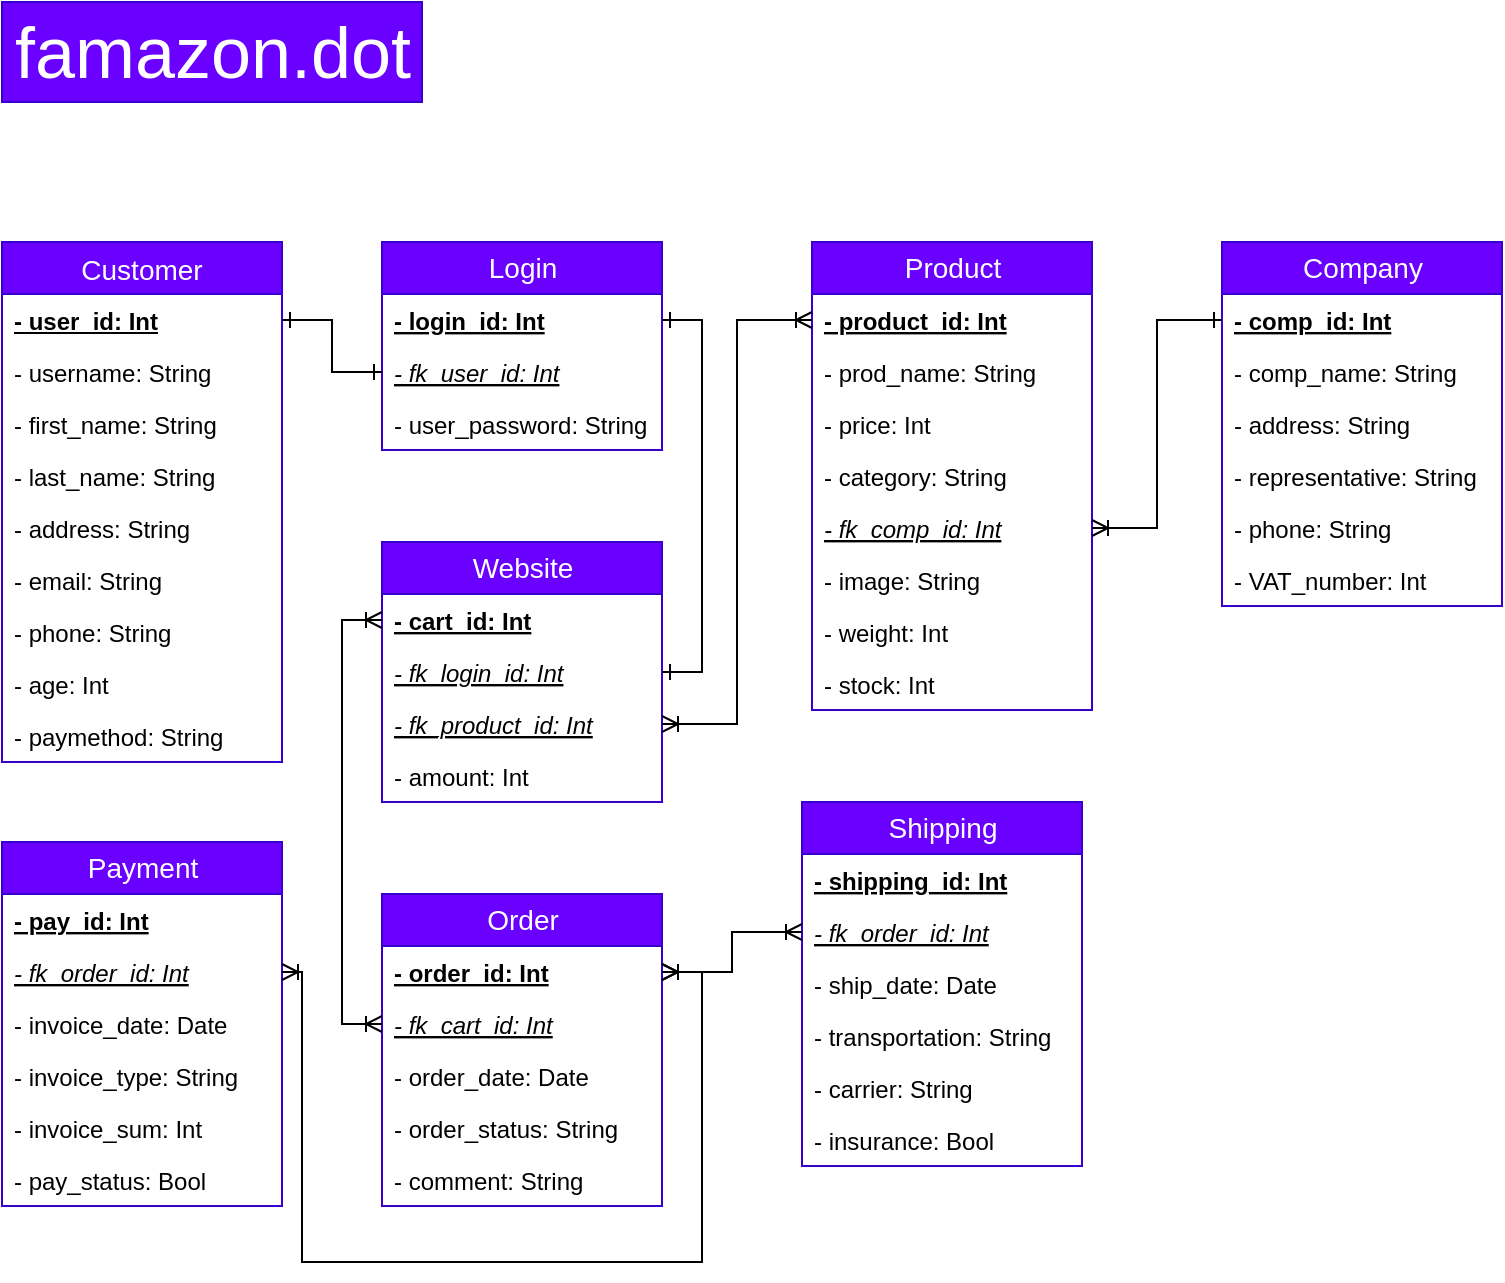<mxfile>
    <diagram id="3_Gr3MqYbImkm9S-zuxT" name="Page-1">
        <mxGraphModel dx="806" dy="670" grid="1" gridSize="10" guides="1" tooltips="1" connect="1" arrows="1" fold="1" page="1" pageScale="1" pageWidth="1169" pageHeight="1654" math="0" shadow="0">
            <root>
                <mxCell id="0"/>
                <mxCell id="1" parent="0"/>
                <mxCell id="10" value="famazon.dot" style="text;html=1;align=center;verticalAlign=middle;resizable=0;points=[];autosize=1;fontSize=36;fillColor=#6a00ff;strokeColor=#3700CC;fontColor=#ffffff;" parent="1" vertex="1">
                    <mxGeometry x="40" y="40" width="210" height="50" as="geometry"/>
                </mxCell>
                <mxCell id="187" value="Customer" style="swimlane;fontStyle=0;childLayout=stackLayout;horizontal=1;startSize=26;fillColor=#6a00ff;horizontalStack=0;resizeParent=1;resizeParentMax=0;resizeLast=0;collapsible=1;marginBottom=0;fontSize=14;strokeColor=#3700CC;fontColor=#ffffff;" parent="1" vertex="1">
                    <mxGeometry x="40" y="160" width="140" height="260" as="geometry">
                        <mxRectangle x="40" y="160" width="100" height="26" as="alternateBounds"/>
                    </mxGeometry>
                </mxCell>
                <mxCell id="188" value="&lt;b&gt;- user_id: Int&lt;/b&gt;" style="text;align=left;verticalAlign=top;spacingLeft=4;spacingRight=4;overflow=hidden;rotatable=0;points=[[0,0.5],[1,0.5]];portConstraint=eastwest;fontStyle=4;html=1;" parent="187" vertex="1">
                    <mxGeometry y="26" width="140" height="26" as="geometry"/>
                </mxCell>
                <mxCell id="191" value="- username: String" style="text;strokeColor=none;fillColor=none;align=left;verticalAlign=top;spacingLeft=4;spacingRight=4;overflow=hidden;rotatable=0;points=[[0,0.5],[1,0.5]];portConstraint=eastwest;" parent="187" vertex="1">
                    <mxGeometry y="52" width="140" height="26" as="geometry"/>
                </mxCell>
                <mxCell id="189" value="- first_name: String" style="text;strokeColor=none;fillColor=none;align=left;verticalAlign=top;spacingLeft=4;spacingRight=4;overflow=hidden;rotatable=0;points=[[0,0.5],[1,0.5]];portConstraint=eastwest;" parent="187" vertex="1">
                    <mxGeometry y="78" width="140" height="26" as="geometry"/>
                </mxCell>
                <mxCell id="190" value="- last_name: String" style="text;strokeColor=none;fillColor=none;align=left;verticalAlign=top;spacingLeft=4;spacingRight=4;overflow=hidden;rotatable=0;points=[[0,0.5],[1,0.5]];portConstraint=eastwest;" parent="187" vertex="1">
                    <mxGeometry y="104" width="140" height="26" as="geometry"/>
                </mxCell>
                <mxCell id="192" value="- address: String" style="text;strokeColor=none;fillColor=none;align=left;verticalAlign=top;spacingLeft=4;spacingRight=4;overflow=hidden;rotatable=0;points=[[0,0.5],[1,0.5]];portConstraint=eastwest;" parent="187" vertex="1">
                    <mxGeometry y="130" width="140" height="26" as="geometry"/>
                </mxCell>
                <mxCell id="193" value="- email: String" style="text;strokeColor=none;fillColor=none;align=left;verticalAlign=top;spacingLeft=4;spacingRight=4;overflow=hidden;rotatable=0;points=[[0,0.5],[1,0.5]];portConstraint=eastwest;" parent="187" vertex="1">
                    <mxGeometry y="156" width="140" height="26" as="geometry"/>
                </mxCell>
                <mxCell id="194" value="- phone: String" style="text;strokeColor=none;fillColor=none;align=left;verticalAlign=top;spacingLeft=4;spacingRight=4;overflow=hidden;rotatable=0;points=[[0,0.5],[1,0.5]];portConstraint=eastwest;" parent="187" vertex="1">
                    <mxGeometry y="182" width="140" height="26" as="geometry"/>
                </mxCell>
                <mxCell id="195" value="- age: Int" style="text;strokeColor=none;fillColor=none;align=left;verticalAlign=top;spacingLeft=4;spacingRight=4;overflow=hidden;rotatable=0;points=[[0,0.5],[1,0.5]];portConstraint=eastwest;" parent="187" vertex="1">
                    <mxGeometry y="208" width="140" height="26" as="geometry"/>
                </mxCell>
                <mxCell id="196" value="- paymethod: String" style="text;strokeColor=none;fillColor=none;align=left;verticalAlign=top;spacingLeft=4;spacingRight=4;overflow=hidden;rotatable=0;points=[[0,0.5],[1,0.5]];portConstraint=eastwest;" parent="187" vertex="1">
                    <mxGeometry y="234" width="140" height="26" as="geometry"/>
                </mxCell>
                <mxCell id="203" value="Login" style="swimlane;fontStyle=0;childLayout=stackLayout;horizontal=1;startSize=26;fillColor=#6a00ff;horizontalStack=0;resizeParent=1;resizeParentMax=0;resizeLast=0;collapsible=1;marginBottom=0;strokeColor=#3700CC;fontSize=14;html=1;fontColor=#ffffff;" parent="1" vertex="1">
                    <mxGeometry x="230" y="160" width="140" height="104" as="geometry"/>
                </mxCell>
                <mxCell id="204" value="- login_id: Int" style="text;strokeColor=none;fillColor=none;align=left;verticalAlign=top;spacingLeft=4;spacingRight=4;overflow=hidden;rotatable=0;points=[[0,0.5],[1,0.5]];portConstraint=eastwest;fontStyle=5" parent="203" vertex="1">
                    <mxGeometry y="26" width="140" height="26" as="geometry"/>
                </mxCell>
                <mxCell id="205" value="- fk_user_id: Int" style="text;strokeColor=none;fillColor=none;align=left;verticalAlign=top;spacingLeft=4;spacingRight=4;overflow=hidden;rotatable=0;points=[[0,0.5],[1,0.5]];portConstraint=eastwest;fontStyle=6" parent="203" vertex="1">
                    <mxGeometry y="52" width="140" height="26" as="geometry"/>
                </mxCell>
                <mxCell id="206" value="- user_password: String" style="text;strokeColor=none;fillColor=none;align=left;verticalAlign=top;spacingLeft=4;spacingRight=4;overflow=hidden;rotatable=0;points=[[0,0.5],[1,0.5]];portConstraint=eastwest;" parent="203" vertex="1">
                    <mxGeometry y="78" width="140" height="26" as="geometry"/>
                </mxCell>
                <mxCell id="208" value="Product" style="swimlane;fontStyle=0;childLayout=stackLayout;horizontal=1;startSize=26;fillColor=#6a00ff;horizontalStack=0;resizeParent=1;resizeParentMax=0;resizeLast=0;collapsible=1;marginBottom=0;strokeColor=#3700CC;fontSize=14;html=1;fontColor=#ffffff;" parent="1" vertex="1">
                    <mxGeometry x="445" y="160" width="140" height="234" as="geometry"/>
                </mxCell>
                <mxCell id="209" value="- product_id: Int" style="text;strokeColor=none;fillColor=none;align=left;verticalAlign=top;spacingLeft=4;spacingRight=4;overflow=hidden;rotatable=0;points=[[0,0.5],[1,0.5]];portConstraint=eastwest;fontStyle=5" parent="208" vertex="1">
                    <mxGeometry y="26" width="140" height="26" as="geometry"/>
                </mxCell>
                <mxCell id="210" value="- prod_name: String" style="text;strokeColor=none;fillColor=none;align=left;verticalAlign=top;spacingLeft=4;spacingRight=4;overflow=hidden;rotatable=0;points=[[0,0.5],[1,0.5]];portConstraint=eastwest;" parent="208" vertex="1">
                    <mxGeometry y="52" width="140" height="26" as="geometry"/>
                </mxCell>
                <mxCell id="218" value="- price: Int" style="text;strokeColor=none;fillColor=none;align=left;verticalAlign=top;spacingLeft=4;spacingRight=4;overflow=hidden;rotatable=0;points=[[0,0.5],[1,0.5]];portConstraint=eastwest;" parent="208" vertex="1">
                    <mxGeometry y="78" width="140" height="26" as="geometry"/>
                </mxCell>
                <mxCell id="211" value="- category: String" style="text;strokeColor=none;fillColor=none;align=left;verticalAlign=top;spacingLeft=4;spacingRight=4;overflow=hidden;rotatable=0;points=[[0,0.5],[1,0.5]];portConstraint=eastwest;" parent="208" vertex="1">
                    <mxGeometry y="104" width="140" height="26" as="geometry"/>
                </mxCell>
                <mxCell id="212" value="- fk_comp_id: Int" style="text;strokeColor=none;fillColor=none;align=left;verticalAlign=top;spacingLeft=4;spacingRight=4;overflow=hidden;rotatable=0;points=[[0,0.5],[1,0.5]];portConstraint=eastwest;fontStyle=6" parent="208" vertex="1">
                    <mxGeometry y="130" width="140" height="26" as="geometry"/>
                </mxCell>
                <mxCell id="213" value="- image: String" style="text;strokeColor=none;fillColor=none;align=left;verticalAlign=top;spacingLeft=4;spacingRight=4;overflow=hidden;rotatable=0;points=[[0,0.5],[1,0.5]];portConstraint=eastwest;" parent="208" vertex="1">
                    <mxGeometry y="156" width="140" height="26" as="geometry"/>
                </mxCell>
                <mxCell id="214" value="- weight: Int" style="text;strokeColor=none;fillColor=none;align=left;verticalAlign=top;spacingLeft=4;spacingRight=4;overflow=hidden;rotatable=0;points=[[0,0.5],[1,0.5]];portConstraint=eastwest;" parent="208" vertex="1">
                    <mxGeometry y="182" width="140" height="26" as="geometry"/>
                </mxCell>
                <mxCell id="215" value="- stock: Int" style="text;strokeColor=none;fillColor=none;align=left;verticalAlign=top;spacingLeft=4;spacingRight=4;overflow=hidden;rotatable=0;points=[[0,0.5],[1,0.5]];portConstraint=eastwest;" parent="208" vertex="1">
                    <mxGeometry y="208" width="140" height="26" as="geometry"/>
                </mxCell>
                <mxCell id="219" value="Company" style="swimlane;fontStyle=0;childLayout=stackLayout;horizontal=1;startSize=26;fillColor=#6a00ff;horizontalStack=0;resizeParent=1;resizeParentMax=0;resizeLast=0;collapsible=1;marginBottom=0;strokeColor=#3700CC;fontSize=14;html=1;fontColor=#ffffff;" parent="1" vertex="1">
                    <mxGeometry x="650" y="160" width="140" height="182" as="geometry"/>
                </mxCell>
                <mxCell id="220" value="- comp_id: Int" style="text;strokeColor=none;fillColor=none;align=left;verticalAlign=top;spacingLeft=4;spacingRight=4;overflow=hidden;rotatable=0;points=[[0,0.5],[1,0.5]];portConstraint=eastwest;fontStyle=5" parent="219" vertex="1">
                    <mxGeometry y="26" width="140" height="26" as="geometry"/>
                </mxCell>
                <mxCell id="221" value="- comp_name: String" style="text;strokeColor=none;fillColor=none;align=left;verticalAlign=top;spacingLeft=4;spacingRight=4;overflow=hidden;rotatable=0;points=[[0,0.5],[1,0.5]];portConstraint=eastwest;" parent="219" vertex="1">
                    <mxGeometry y="52" width="140" height="26" as="geometry"/>
                </mxCell>
                <mxCell id="223" value="- address: String" style="text;strokeColor=none;fillColor=none;align=left;verticalAlign=top;spacingLeft=4;spacingRight=4;overflow=hidden;rotatable=0;points=[[0,0.5],[1,0.5]];portConstraint=eastwest;" parent="219" vertex="1">
                    <mxGeometry y="78" width="140" height="26" as="geometry"/>
                </mxCell>
                <mxCell id="224" value="- representative: String" style="text;strokeColor=none;fillColor=none;align=left;verticalAlign=top;spacingLeft=4;spacingRight=4;overflow=hidden;rotatable=0;points=[[0,0.5],[1,0.5]];portConstraint=eastwest;" parent="219" vertex="1">
                    <mxGeometry y="104" width="140" height="26" as="geometry"/>
                </mxCell>
                <mxCell id="225" value="- phone: String" style="text;strokeColor=none;fillColor=none;align=left;verticalAlign=top;spacingLeft=4;spacingRight=4;overflow=hidden;rotatable=0;points=[[0,0.5],[1,0.5]];portConstraint=eastwest;" parent="219" vertex="1">
                    <mxGeometry y="130" width="140" height="26" as="geometry"/>
                </mxCell>
                <mxCell id="226" value="- VAT_number: Int" style="text;strokeColor=none;fillColor=none;align=left;verticalAlign=top;spacingLeft=4;spacingRight=4;overflow=hidden;rotatable=0;points=[[0,0.5],[1,0.5]];portConstraint=eastwest;" parent="219" vertex="1">
                    <mxGeometry y="156" width="140" height="26" as="geometry"/>
                </mxCell>
                <mxCell id="229" style="edgeStyle=orthogonalEdgeStyle;rounded=0;orthogonalLoop=1;jettySize=auto;html=1;exitX=1;exitY=0.5;exitDx=0;exitDy=0;entryX=0;entryY=0.5;entryDx=0;entryDy=0;fontSize=14;endArrow=ERone;endFill=0;startArrow=ERone;startFill=0;" parent="1" source="188" target="205" edge="1">
                    <mxGeometry relative="1" as="geometry"/>
                </mxCell>
                <mxCell id="230" style="edgeStyle=orthogonalEdgeStyle;rounded=0;orthogonalLoop=1;jettySize=auto;html=1;exitX=0;exitY=0.5;exitDx=0;exitDy=0;entryX=1;entryY=0.5;entryDx=0;entryDy=0;startArrow=ERone;startFill=0;endArrow=ERoneToMany;endFill=0;fontSize=14;" parent="1" source="220" target="212" edge="1">
                    <mxGeometry relative="1" as="geometry"/>
                </mxCell>
                <mxCell id="231" value="Website" style="swimlane;fontStyle=0;childLayout=stackLayout;horizontal=1;startSize=26;fillColor=#6a00ff;horizontalStack=0;resizeParent=1;resizeParentMax=0;resizeLast=0;collapsible=1;marginBottom=0;strokeColor=#3700CC;fontSize=14;html=1;fontColor=#ffffff;" parent="1" vertex="1">
                    <mxGeometry x="230" y="310" width="140" height="130" as="geometry"/>
                </mxCell>
                <mxCell id="232" value="- cart_id: Int" style="text;strokeColor=none;fillColor=none;align=left;verticalAlign=top;spacingLeft=4;spacingRight=4;overflow=hidden;rotatable=0;points=[[0,0.5],[1,0.5]];portConstraint=eastwest;fontStyle=5" parent="231" vertex="1">
                    <mxGeometry y="26" width="140" height="26" as="geometry"/>
                </mxCell>
                <mxCell id="233" value="- fk_login_id: Int" style="text;strokeColor=none;fillColor=none;align=left;verticalAlign=top;spacingLeft=4;spacingRight=4;overflow=hidden;rotatable=0;points=[[0,0.5],[1,0.5]];portConstraint=eastwest;fontStyle=6" parent="231" vertex="1">
                    <mxGeometry y="52" width="140" height="26" as="geometry"/>
                </mxCell>
                <mxCell id="237" value="- fk_product_id: Int" style="text;strokeColor=none;fillColor=none;align=left;verticalAlign=top;spacingLeft=4;spacingRight=4;overflow=hidden;rotatable=0;points=[[0,0.5],[1,0.5]];portConstraint=eastwest;fontStyle=6" parent="231" vertex="1">
                    <mxGeometry y="78" width="140" height="26" as="geometry"/>
                </mxCell>
                <mxCell id="238" value="- amount: Int" style="text;strokeColor=none;fillColor=none;align=left;verticalAlign=top;spacingLeft=4;spacingRight=4;overflow=hidden;rotatable=0;points=[[0,0.5],[1,0.5]];portConstraint=eastwest;" parent="231" vertex="1">
                    <mxGeometry y="104" width="140" height="26" as="geometry"/>
                </mxCell>
                <mxCell id="239" style="edgeStyle=orthogonalEdgeStyle;rounded=0;orthogonalLoop=1;jettySize=auto;html=1;exitX=1;exitY=0.5;exitDx=0;exitDy=0;startArrow=ERoneToMany;startFill=0;endArrow=ERoneToMany;endFill=0;fontSize=14;" parent="1" source="237" target="209" edge="1">
                    <mxGeometry relative="1" as="geometry"/>
                </mxCell>
                <mxCell id="240" style="edgeStyle=orthogonalEdgeStyle;rounded=0;orthogonalLoop=1;jettySize=auto;html=1;exitX=1;exitY=0.5;exitDx=0;exitDy=0;entryX=1;entryY=0.5;entryDx=0;entryDy=0;startArrow=ERone;startFill=0;endArrow=ERone;endFill=0;fontSize=14;" parent="1" source="204" target="233" edge="1">
                    <mxGeometry relative="1" as="geometry"/>
                </mxCell>
                <mxCell id="241" value="Order" style="swimlane;fontStyle=0;childLayout=stackLayout;horizontal=1;startSize=26;fillColor=#6a00ff;horizontalStack=0;resizeParent=1;resizeParentMax=0;resizeLast=0;collapsible=1;marginBottom=0;strokeColor=#3700CC;fontSize=14;html=1;fontColor=#ffffff;" parent="1" vertex="1">
                    <mxGeometry x="230" y="486" width="140" height="156" as="geometry"/>
                </mxCell>
                <mxCell id="242" value="- order_id: Int" style="text;strokeColor=none;fillColor=none;align=left;verticalAlign=top;spacingLeft=4;spacingRight=4;overflow=hidden;rotatable=0;points=[[0,0.5],[1,0.5]];portConstraint=eastwest;fontStyle=5" parent="241" vertex="1">
                    <mxGeometry y="26" width="140" height="26" as="geometry"/>
                </mxCell>
                <mxCell id="243" value="- fk_cart_id: Int" style="text;strokeColor=none;fillColor=none;align=left;verticalAlign=top;spacingLeft=4;spacingRight=4;overflow=hidden;rotatable=0;points=[[0,0.5],[1,0.5]];portConstraint=eastwest;fontStyle=6" parent="241" vertex="1">
                    <mxGeometry y="52" width="140" height="26" as="geometry"/>
                </mxCell>
                <mxCell id="244" value="- order_date: Date" style="text;strokeColor=none;fillColor=none;align=left;verticalAlign=top;spacingLeft=4;spacingRight=4;overflow=hidden;rotatable=0;points=[[0,0.5],[1,0.5]];portConstraint=eastwest;" parent="241" vertex="1">
                    <mxGeometry y="78" width="140" height="26" as="geometry"/>
                </mxCell>
                <mxCell id="245" value="- order_status: String" style="text;strokeColor=none;fillColor=none;align=left;verticalAlign=top;spacingLeft=4;spacingRight=4;overflow=hidden;rotatable=0;points=[[0,0.5],[1,0.5]];portConstraint=eastwest;" parent="241" vertex="1">
                    <mxGeometry y="104" width="140" height="26" as="geometry"/>
                </mxCell>
                <mxCell id="246" value="- comment: String" style="text;strokeColor=none;fillColor=none;align=left;verticalAlign=top;spacingLeft=4;spacingRight=4;overflow=hidden;rotatable=0;points=[[0,0.5],[1,0.5]];portConstraint=eastwest;" parent="241" vertex="1">
                    <mxGeometry y="130" width="140" height="26" as="geometry"/>
                </mxCell>
                <mxCell id="247" style="edgeStyle=orthogonalEdgeStyle;rounded=0;orthogonalLoop=1;jettySize=auto;html=1;exitX=0;exitY=0.5;exitDx=0;exitDy=0;entryX=0;entryY=0.5;entryDx=0;entryDy=0;startArrow=ERoneToMany;startFill=0;endArrow=ERoneToMany;endFill=0;fontSize=14;" parent="1" source="232" target="243" edge="1">
                    <mxGeometry relative="1" as="geometry"/>
                </mxCell>
                <mxCell id="248" value="Shipping" style="swimlane;fontStyle=0;childLayout=stackLayout;horizontal=1;startSize=26;fillColor=#6a00ff;horizontalStack=0;resizeParent=1;resizeParentMax=0;resizeLast=0;collapsible=1;marginBottom=0;strokeColor=#3700CC;fontSize=14;html=1;fontColor=#ffffff;" parent="1" vertex="1">
                    <mxGeometry x="440" y="440" width="140" height="182" as="geometry"/>
                </mxCell>
                <mxCell id="249" value="- shipping_id: Int" style="text;strokeColor=none;fillColor=none;align=left;verticalAlign=top;spacingLeft=4;spacingRight=4;overflow=hidden;rotatable=0;points=[[0,0.5],[1,0.5]];portConstraint=eastwest;fontStyle=5" parent="248" vertex="1">
                    <mxGeometry y="26" width="140" height="26" as="geometry"/>
                </mxCell>
                <mxCell id="250" value="- fk_order_id: Int" style="text;strokeColor=none;fillColor=none;align=left;verticalAlign=top;spacingLeft=4;spacingRight=4;overflow=hidden;rotatable=0;points=[[0,0.5],[1,0.5]];portConstraint=eastwest;fontStyle=6" parent="248" vertex="1">
                    <mxGeometry y="52" width="140" height="26" as="geometry"/>
                </mxCell>
                <mxCell id="252" value="- ship_date: Date" style="text;strokeColor=none;fillColor=none;align=left;verticalAlign=top;spacingLeft=4;spacingRight=4;overflow=hidden;rotatable=0;points=[[0,0.5],[1,0.5]];portConstraint=eastwest;" parent="248" vertex="1">
                    <mxGeometry y="78" width="140" height="26" as="geometry"/>
                </mxCell>
                <mxCell id="253" value="- transportation: String" style="text;strokeColor=none;fillColor=none;align=left;verticalAlign=top;spacingLeft=4;spacingRight=4;overflow=hidden;rotatable=0;points=[[0,0.5],[1,0.5]];portConstraint=eastwest;" parent="248" vertex="1">
                    <mxGeometry y="104" width="140" height="26" as="geometry"/>
                </mxCell>
                <mxCell id="254" value="- carrier: String" style="text;strokeColor=none;fillColor=none;align=left;verticalAlign=top;spacingLeft=4;spacingRight=4;overflow=hidden;rotatable=0;points=[[0,0.5],[1,0.5]];portConstraint=eastwest;" parent="248" vertex="1">
                    <mxGeometry y="130" width="140" height="26" as="geometry"/>
                </mxCell>
                <mxCell id="255" value="- insurance: Bool" style="text;strokeColor=none;fillColor=none;align=left;verticalAlign=top;spacingLeft=4;spacingRight=4;overflow=hidden;rotatable=0;points=[[0,0.5],[1,0.5]];portConstraint=eastwest;" parent="248" vertex="1">
                    <mxGeometry y="156" width="140" height="26" as="geometry"/>
                </mxCell>
                <mxCell id="256" style="edgeStyle=orthogonalEdgeStyle;rounded=0;orthogonalLoop=1;jettySize=auto;html=1;exitX=1;exitY=0.5;exitDx=0;exitDy=0;entryX=0;entryY=0.5;entryDx=0;entryDy=0;startArrow=ERoneToMany;startFill=0;endArrow=ERoneToMany;endFill=0;fontSize=14;" parent="1" source="242" target="250" edge="1">
                    <mxGeometry relative="1" as="geometry"/>
                </mxCell>
                <mxCell id="261" value="Payment" style="swimlane;fontStyle=0;childLayout=stackLayout;horizontal=1;startSize=26;fillColor=#6a00ff;horizontalStack=0;resizeParent=1;resizeParentMax=0;resizeLast=0;collapsible=1;marginBottom=0;strokeColor=#3700CC;fontSize=14;html=1;fontColor=#ffffff;" parent="1" vertex="1">
                    <mxGeometry x="40" y="460" width="140" height="182" as="geometry"/>
                </mxCell>
                <mxCell id="262" value="- pay_id: Int" style="text;strokeColor=none;fillColor=none;align=left;verticalAlign=top;spacingLeft=4;spacingRight=4;overflow=hidden;rotatable=0;points=[[0,0.5],[1,0.5]];portConstraint=eastwest;fontStyle=5" parent="261" vertex="1">
                    <mxGeometry y="26" width="140" height="26" as="geometry"/>
                </mxCell>
                <mxCell id="263" value="- fk_order_id: Int" style="text;strokeColor=none;fillColor=none;align=left;verticalAlign=top;spacingLeft=4;spacingRight=4;overflow=hidden;rotatable=0;points=[[0,0.5],[1,0.5]];portConstraint=eastwest;fontStyle=6" parent="261" vertex="1">
                    <mxGeometry y="52" width="140" height="26" as="geometry"/>
                </mxCell>
                <mxCell id="268" value="- invoice_date: Date" style="text;strokeColor=none;fillColor=none;align=left;verticalAlign=top;spacingLeft=4;spacingRight=4;overflow=hidden;rotatable=0;points=[[0,0.5],[1,0.5]];portConstraint=eastwest;" parent="261" vertex="1">
                    <mxGeometry y="78" width="140" height="26" as="geometry"/>
                </mxCell>
                <mxCell id="269" value="- invoice_type: String" style="text;strokeColor=none;fillColor=none;align=left;verticalAlign=top;spacingLeft=4;spacingRight=4;overflow=hidden;rotatable=0;points=[[0,0.5],[1,0.5]];portConstraint=eastwest;" parent="261" vertex="1">
                    <mxGeometry y="104" width="140" height="26" as="geometry"/>
                </mxCell>
                <mxCell id="270" value="- invoice_sum: Int" style="text;strokeColor=none;fillColor=none;align=left;verticalAlign=top;spacingLeft=4;spacingRight=4;overflow=hidden;rotatable=0;points=[[0,0.5],[1,0.5]];portConstraint=eastwest;" parent="261" vertex="1">
                    <mxGeometry y="130" width="140" height="26" as="geometry"/>
                </mxCell>
                <mxCell id="271" value="- pay_status: Bool" style="text;strokeColor=none;fillColor=none;align=left;verticalAlign=top;spacingLeft=4;spacingRight=4;overflow=hidden;rotatable=0;points=[[0,0.5],[1,0.5]];portConstraint=eastwest;" parent="261" vertex="1">
                    <mxGeometry y="156" width="140" height="26" as="geometry"/>
                </mxCell>
                <mxCell id="272" style="edgeStyle=orthogonalEdgeStyle;rounded=0;orthogonalLoop=1;jettySize=auto;html=1;exitX=1;exitY=0.5;exitDx=0;exitDy=0;entryX=1;entryY=0.5;entryDx=0;entryDy=0;endArrow=ERoneToMany;endFill=0;startArrow=ERoneToMany;startFill=0;" parent="1" source="263" target="242" edge="1">
                    <mxGeometry relative="1" as="geometry">
                        <Array as="points">
                            <mxPoint x="190" y="525"/>
                            <mxPoint x="190" y="670"/>
                            <mxPoint x="390" y="670"/>
                            <mxPoint x="390" y="525"/>
                        </Array>
                    </mxGeometry>
                </mxCell>
            </root>
        </mxGraphModel>
    </diagram>
</mxfile>